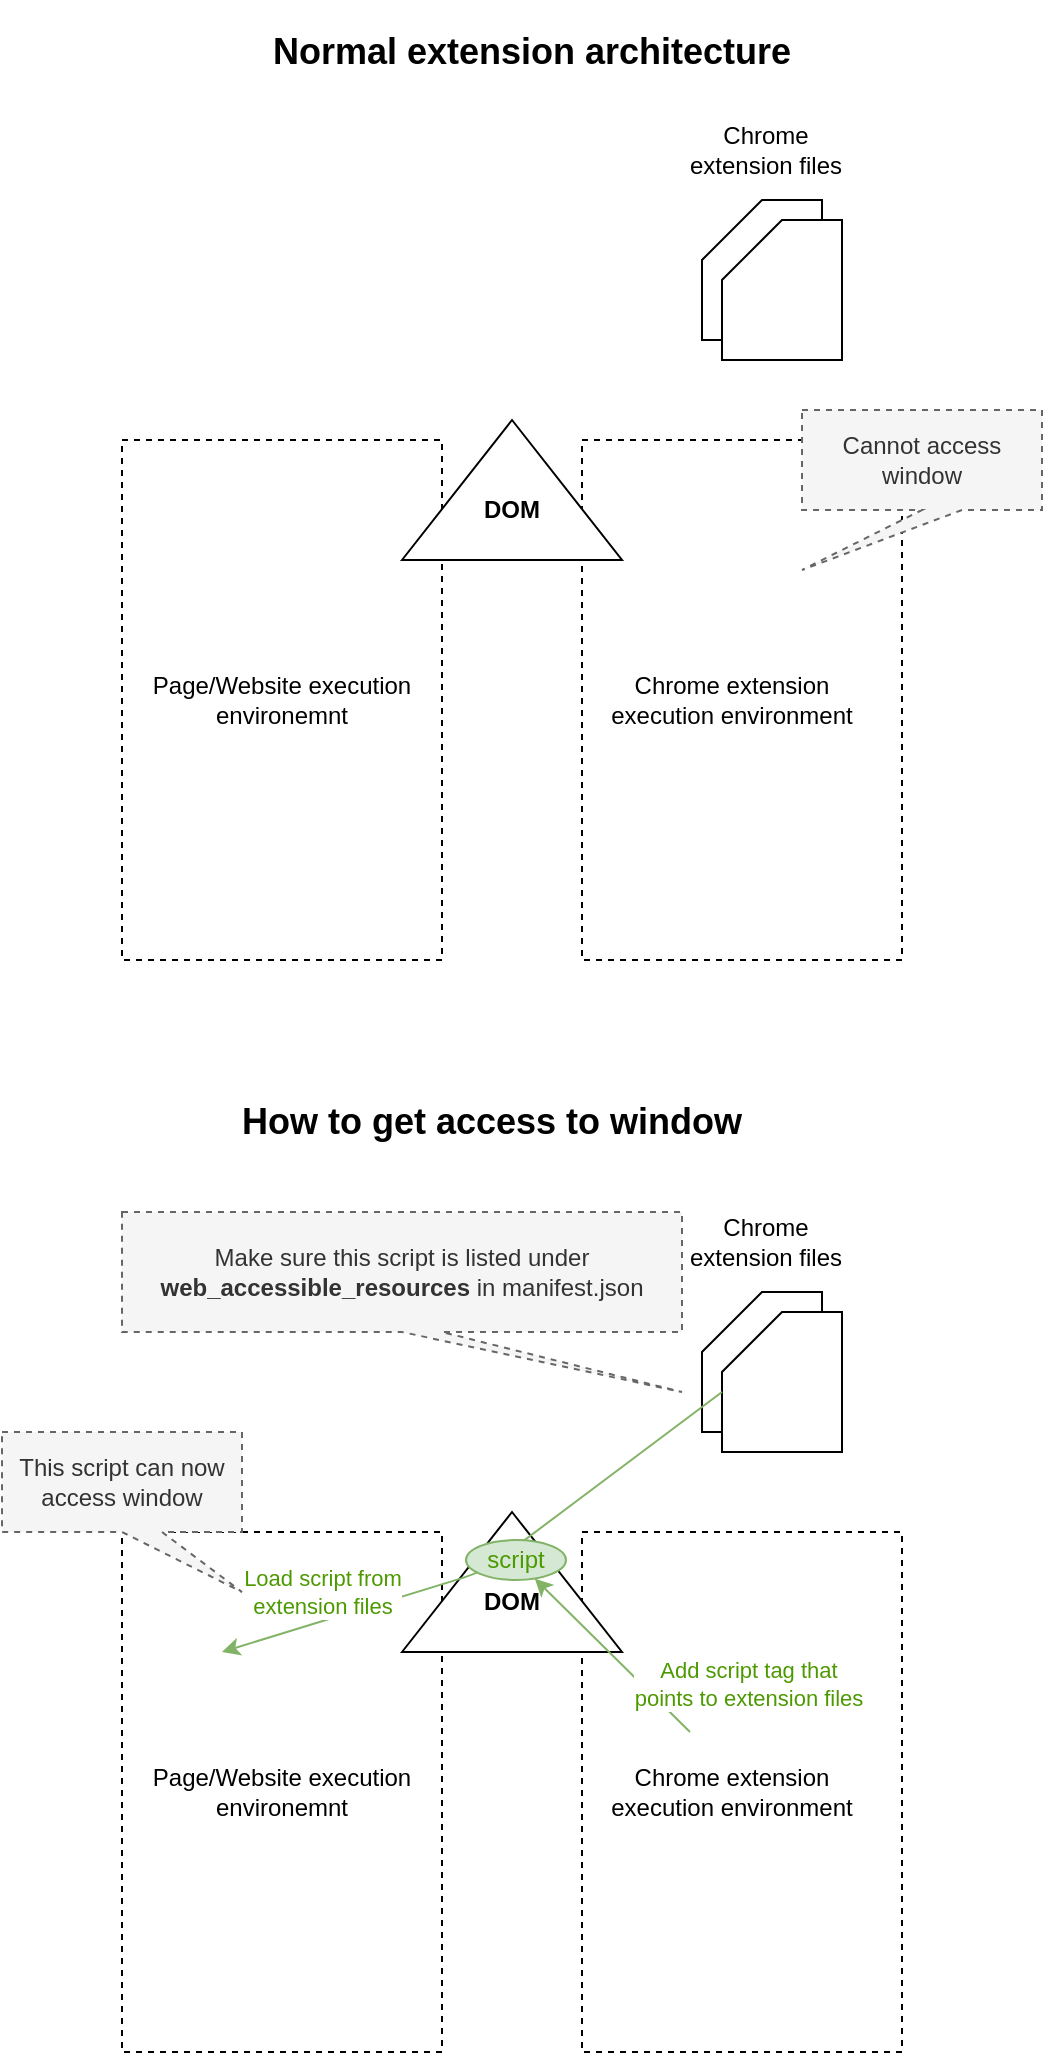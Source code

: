 <mxfile>
    <diagram id="E36QOuqOsvz1ev1PBJ1B" name="Page-1">
        <mxGraphModel dx="1644" dy="1884" grid="1" gridSize="10" guides="1" tooltips="1" connect="1" arrows="1" fold="1" page="1" pageScale="1" pageWidth="827" pageHeight="1169" background="#ffffff" math="0" shadow="0">
            <root>
                <mxCell id="0"/>
                <mxCell id="1" parent="0"/>
                <mxCell id="53" value="" style="group" parent="1" vertex="1" connectable="0">
                    <mxGeometry x="80" y="585" width="450" height="480" as="geometry"/>
                </mxCell>
                <mxCell id="29" value="" style="rounded=0;whiteSpace=wrap;html=1;dashed=1;" parent="53" vertex="1">
                    <mxGeometry x="290" y="220" width="160" height="260" as="geometry"/>
                </mxCell>
                <mxCell id="30" value="" style="rounded=0;whiteSpace=wrap;html=1;dashed=1;" parent="53" vertex="1">
                    <mxGeometry x="60" y="220" width="160" height="260" as="geometry"/>
                </mxCell>
                <mxCell id="31" value="" style="triangle;whiteSpace=wrap;html=1;rotation=-90;" parent="53" vertex="1">
                    <mxGeometry x="220" y="190" width="70" height="110" as="geometry"/>
                </mxCell>
                <mxCell id="32" value="&lt;b&gt;DOM&lt;/b&gt;" style="text;html=1;strokeColor=none;fillColor=none;align=center;verticalAlign=middle;whiteSpace=wrap;rounded=0;" parent="53" vertex="1">
                    <mxGeometry x="225" y="240" width="60" height="30" as="geometry"/>
                </mxCell>
                <mxCell id="33" value="" style="shape=card;whiteSpace=wrap;html=1;" parent="53" vertex="1">
                    <mxGeometry x="350" y="100" width="60" height="70" as="geometry"/>
                </mxCell>
                <mxCell id="34" value="" style="shape=card;whiteSpace=wrap;html=1;" parent="53" vertex="1">
                    <mxGeometry x="360" y="110" width="60" height="70" as="geometry"/>
                </mxCell>
                <mxCell id="35" value="Chrome extension files" style="text;html=1;strokeColor=none;fillColor=none;align=center;verticalAlign=middle;whiteSpace=wrap;rounded=0;" parent="53" vertex="1">
                    <mxGeometry x="334" y="60" width="96" height="30" as="geometry"/>
                </mxCell>
                <mxCell id="36" value="Chrome extension execution environment" style="text;html=1;strokeColor=none;fillColor=none;align=center;verticalAlign=middle;whiteSpace=wrap;rounded=0;" parent="53" vertex="1">
                    <mxGeometry x="300" y="230" width="130" height="240" as="geometry"/>
                </mxCell>
                <mxCell id="37" value="Page/Website execution environemnt" style="text;html=1;strokeColor=none;fillColor=none;align=center;verticalAlign=middle;whiteSpace=wrap;rounded=0;" parent="53" vertex="1">
                    <mxGeometry x="70" y="230" width="140" height="240" as="geometry"/>
                </mxCell>
                <mxCell id="38" value="" style="endArrow=classic;html=1;fillColor=#d5e8d4;strokeColor=#82b366;" parent="53" target="42" edge="1">
                    <mxGeometry width="50" height="50" relative="1" as="geometry">
                        <mxPoint x="344" y="320" as="sourcePoint"/>
                        <mxPoint x="274" y="260" as="targetPoint"/>
                    </mxGeometry>
                </mxCell>
                <mxCell id="39" value="Add script tag that&lt;br&gt;points to extension files" style="edgeLabel;html=1;align=center;verticalAlign=middle;resizable=0;points=[];fontColor=#4D9900;" parent="38" vertex="1" connectable="0">
                    <mxGeometry x="-0.398" y="-2" relative="1" as="geometry">
                        <mxPoint x="51" as="offset"/>
                    </mxGeometry>
                </mxCell>
                <mxCell id="40" value="" style="endArrow=classic;html=1;fillColor=#d5e8d4;strokeColor=#82b366;" parent="53" edge="1">
                    <mxGeometry width="50" height="50" relative="1" as="geometry">
                        <mxPoint x="360" y="150" as="sourcePoint"/>
                        <mxPoint x="110" y="280" as="targetPoint"/>
                        <Array as="points">
                            <mxPoint x="240" y="240"/>
                        </Array>
                    </mxGeometry>
                </mxCell>
                <mxCell id="46" value="Load script from&lt;br&gt;extension files" style="edgeLabel;html=1;align=center;verticalAlign=middle;resizable=0;points=[];fontColor=#4D9900;" parent="40" vertex="1" connectable="0">
                    <mxGeometry x="0.76" y="-3" relative="1" as="geometry">
                        <mxPoint x="18" y="-17" as="offset"/>
                    </mxGeometry>
                </mxCell>
                <mxCell id="42" value="script" style="ellipse;whiteSpace=wrap;html=1;fillColor=#d5e8d4;strokeColor=#82b366;fontColor=#4D9900;" parent="53" vertex="1">
                    <mxGeometry x="232" y="224" width="50" height="20" as="geometry"/>
                </mxCell>
                <mxCell id="47" value="This script can now access window" style="shape=callout;whiteSpace=wrap;html=1;perimeter=calloutPerimeter;fontColor=#333333;size=30;position=0.5;position2=1;fillColor=#f5f5f5;strokeColor=#666666;dashed=1;" parent="53" vertex="1">
                    <mxGeometry y="170" width="120" height="80" as="geometry"/>
                </mxCell>
                <mxCell id="50" value="Make sure this script is listed under &lt;b&gt;web_accessible_resources&lt;/b&gt; in manifest.json" style="shape=callout;whiteSpace=wrap;html=1;perimeter=calloutPerimeter;fontColor=#333333;size=30;position=0.5;position2=1;fillColor=#f5f5f5;strokeColor=#666666;dashed=1;" parent="53" vertex="1">
                    <mxGeometry x="60" y="60" width="280" height="90" as="geometry"/>
                </mxCell>
                <mxCell id="52" value="&lt;h2&gt;How to get access to window&lt;/h2&gt;" style="text;html=1;align=center;verticalAlign=middle;whiteSpace=wrap;rounded=0;dashed=1;" parent="53" vertex="1">
                    <mxGeometry x="105" width="280" height="30" as="geometry"/>
                </mxCell>
                <mxCell id="54" value="" style="group" parent="1" vertex="1" connectable="0">
                    <mxGeometry x="140" y="50" width="460" height="469" as="geometry"/>
                </mxCell>
                <mxCell id="5" value="" style="rounded=0;whiteSpace=wrap;html=1;dashed=1;" parent="54" vertex="1">
                    <mxGeometry x="230" y="209" width="160" height="260" as="geometry"/>
                </mxCell>
                <mxCell id="4" value="" style="rounded=0;whiteSpace=wrap;html=1;dashed=1;" parent="54" vertex="1">
                    <mxGeometry y="209" width="160" height="260" as="geometry"/>
                </mxCell>
                <mxCell id="2" value="" style="triangle;whiteSpace=wrap;html=1;rotation=-90;" parent="54" vertex="1">
                    <mxGeometry x="160" y="179" width="70" height="110" as="geometry"/>
                </mxCell>
                <mxCell id="3" value="&lt;b&gt;DOM&lt;/b&gt;" style="text;html=1;strokeColor=none;fillColor=none;align=center;verticalAlign=middle;whiteSpace=wrap;rounded=0;" parent="54" vertex="1">
                    <mxGeometry x="165" y="229" width="60" height="30" as="geometry"/>
                </mxCell>
                <mxCell id="9" value="" style="shape=card;whiteSpace=wrap;html=1;" parent="54" vertex="1">
                    <mxGeometry x="290" y="89" width="60" height="70" as="geometry"/>
                </mxCell>
                <mxCell id="10" value="" style="shape=card;whiteSpace=wrap;html=1;" parent="54" vertex="1">
                    <mxGeometry x="300" y="99" width="60" height="70" as="geometry"/>
                </mxCell>
                <mxCell id="11" value="Chrome extension files" style="text;html=1;strokeColor=none;fillColor=none;align=center;verticalAlign=middle;whiteSpace=wrap;rounded=0;" parent="54" vertex="1">
                    <mxGeometry x="274" y="49" width="96" height="30" as="geometry"/>
                </mxCell>
                <mxCell id="12" value="Chrome extension execution environment" style="text;html=1;strokeColor=none;fillColor=none;align=center;verticalAlign=middle;whiteSpace=wrap;rounded=0;" parent="54" vertex="1">
                    <mxGeometry x="240" y="219" width="130" height="240" as="geometry"/>
                </mxCell>
                <mxCell id="13" value="Page/Website execution environemnt" style="text;html=1;strokeColor=none;fillColor=none;align=center;verticalAlign=middle;whiteSpace=wrap;rounded=0;" parent="54" vertex="1">
                    <mxGeometry x="10" y="219" width="140" height="240" as="geometry"/>
                </mxCell>
                <mxCell id="48" value="Cannot access window" style="shape=callout;whiteSpace=wrap;html=1;perimeter=calloutPerimeter;dashed=1;fontColor=#333333;fillColor=#f5f5f5;strokeColor=#666666;position2=0;" parent="54" vertex="1">
                    <mxGeometry x="340" y="194" width="120" height="80" as="geometry"/>
                </mxCell>
                <mxCell id="51" value="&lt;h2&gt;Normal extension architecture&lt;/h2&gt;" style="text;html=1;align=center;verticalAlign=middle;whiteSpace=wrap;rounded=0;dashed=1;" parent="54" vertex="1">
                    <mxGeometry x="40" width="330" height="30" as="geometry"/>
                </mxCell>
            </root>
        </mxGraphModel>
    </diagram>
</mxfile>
